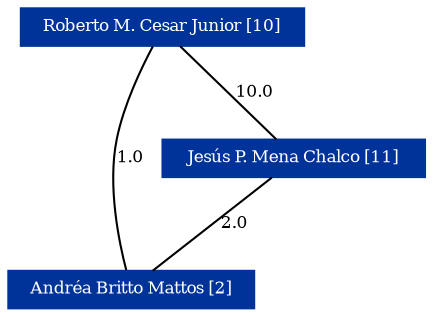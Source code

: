 strict graph grafo2 {
	graph [bb="0,0,205,146", id=grafo2, overlap=False];
	node [label="\N", fontsize=8, shape=rectangle, style=filled];
	0 [label="Roberto M. Cesar Junior [10]", URL="http://lattes.cnpq.br/2240951178648368", color="#003399", fontcolor="#FFFFFF", height="0.25", pos="137,137", width="1.8889"];
	2 [label="Andréa Britto Mattos [2]", URL="http://lattes.cnpq.br/2837012019824386", color="#003399", fontcolor="#FFFFFF", height="0.25", pos="130,9", width="1.6389"];
	1 [label="Jesús P. Mena Chalco [11]", URL="http://lattes.cnpq.br/4727357182510680", color="#003399", fontcolor="#FFFFFF", height="0.25", pos="63,73", width="1.75"];
	0 -- 2 [fontsize=8, label="1.0", lp="142,73", pos="136.93,127.54 136.79,113.62 136.35,86.781 135,64 134.05,47.92 132.19,29.259 131.03,18.329"];
	0 -- 1 [fontsize=8, label="10.0", lp="114.5,105", pos="126.4,127.83 112.33,115.66 87.64,94.31 73.583,82.153"];
	1 -- 2 [fontsize=8, label="2.0", lp="108,41", pos="72.599,63.83 85.336,51.664 107.69,30.31 120.42,18.153"];
}
